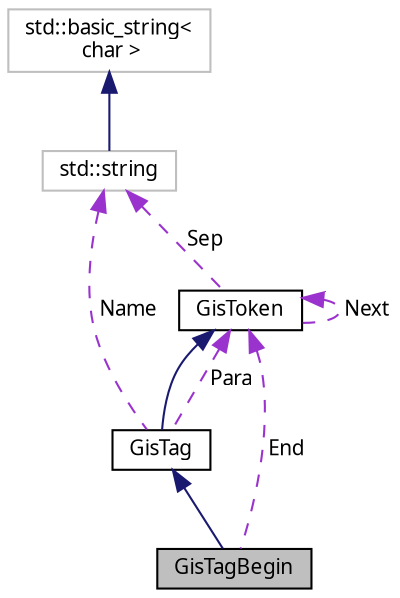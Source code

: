 digraph "GisTagBegin"
{
  edge [fontname="Sans",fontsize="10",labelfontname="Sans",labelfontsize="10"];
  node [fontname="Sans",fontsize="10",shape=record];
  Node3 [label="GisTagBegin",height=0.2,width=0.4,color="black", fillcolor="grey75", style="filled", fontcolor="black"];
  Node4 -> Node3 [dir="back",color="midnightblue",fontsize="10",style="solid",fontname="Sans"];
  Node4 [label="GisTag",height=0.2,width=0.4,color="black", fillcolor="white", style="filled",URL="$d2/d39/classGisTag.html"];
  Node5 -> Node4 [dir="back",color="midnightblue",fontsize="10",style="solid",fontname="Sans"];
  Node5 [label="GisToken",height=0.2,width=0.4,color="black", fillcolor="white", style="filled",URL="$d2/db7/classGisToken.html"];
  Node6 -> Node5 [dir="back",color="darkorchid3",fontsize="10",style="dashed",label=" Sep" ,fontname="Sans"];
  Node6 [label="std::string",height=0.2,width=0.4,color="grey75", fillcolor="white", style="filled",tooltip="STL class. "];
  Node7 -> Node6 [dir="back",color="midnightblue",fontsize="10",style="solid",fontname="Sans"];
  Node7 [label="std::basic_string\<\l char \>",height=0.2,width=0.4,color="grey75", fillcolor="white", style="filled",tooltip="STL class. "];
  Node5 -> Node5 [dir="back",color="darkorchid3",fontsize="10",style="dashed",label=" Next" ,fontname="Sans"];
  Node6 -> Node4 [dir="back",color="darkorchid3",fontsize="10",style="dashed",label=" Name" ,fontname="Sans"];
  Node5 -> Node4 [dir="back",color="darkorchid3",fontsize="10",style="dashed",label=" Para" ,fontname="Sans"];
  Node5 -> Node3 [dir="back",color="darkorchid3",fontsize="10",style="dashed",label=" End" ,fontname="Sans"];
}
